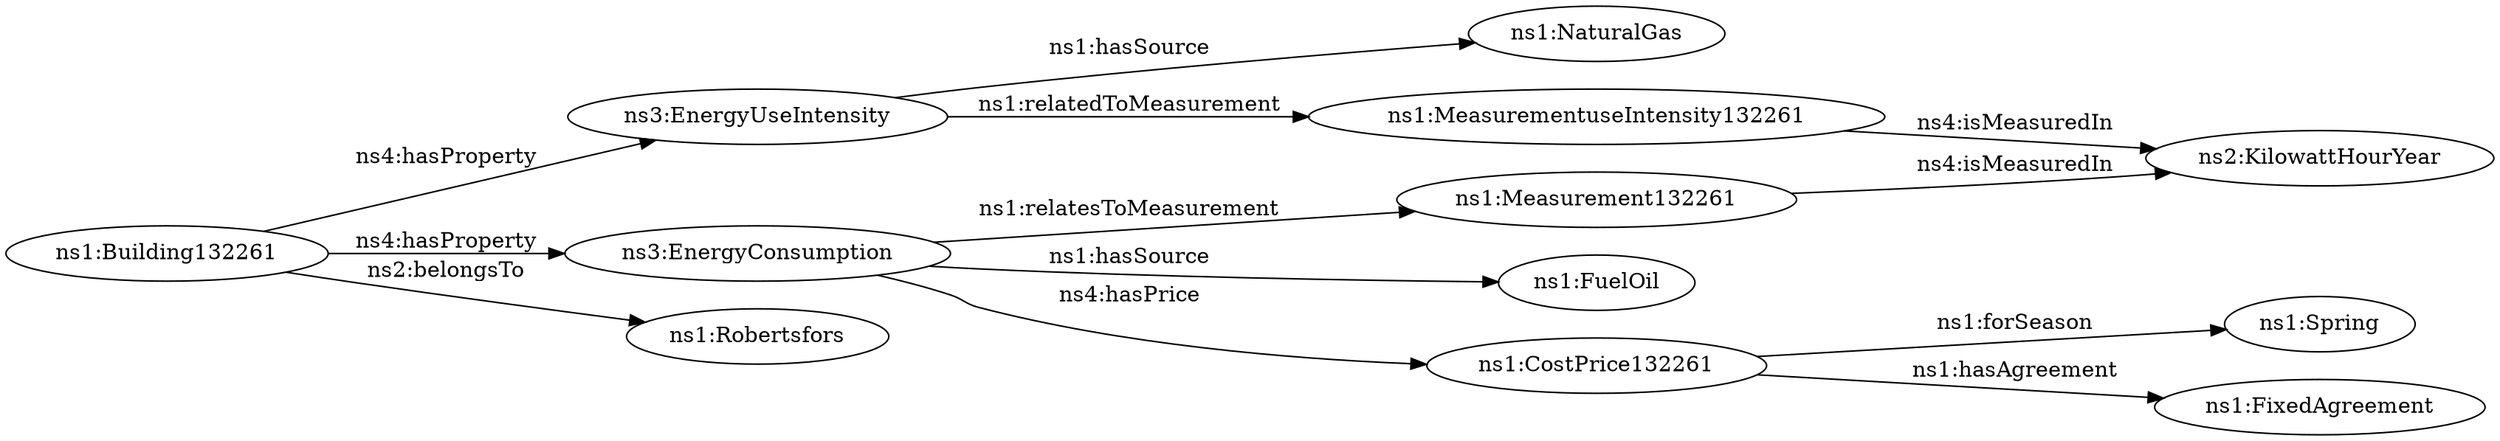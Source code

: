 digraph ar2dtool_diagram { 
rankdir=LR;
size="1501"
	"ns3:EnergyUseIntensity" -> "ns1:MeasurementuseIntensity132261" [ label = "ns1:relatedToMeasurement" ];
	"ns3:EnergyUseIntensity" -> "ns1:NaturalGas" [ label = "ns1:hasSource" ];
	"ns1:CostPrice132261" -> "ns1:FixedAgreement" [ label = "ns1:hasAgreement" ];
	"ns1:CostPrice132261" -> "ns1:Spring" [ label = "ns1:forSeason" ];
	"ns3:EnergyConsumption" -> "ns1:CostPrice132261" [ label = "ns4:hasPrice" ];
	"ns3:EnergyConsumption" -> "ns1:Measurement132261" [ label = "ns1:relatesToMeasurement" ];
	"ns3:EnergyConsumption" -> "ns1:FuelOil" [ label = "ns1:hasSource" ];
	"ns1:Building132261" -> "ns3:EnergyUseIntensity" [ label = "ns4:hasProperty" ];
	"ns1:Building132261" -> "ns3:EnergyConsumption" [ label = "ns4:hasProperty" ];
	"ns1:Building132261" -> "ns1:Robertsfors" [ label = "ns2:belongsTo" ];
	"ns1:MeasurementuseIntensity132261" -> "ns2:KilowattHourYear" [ label = "ns4:isMeasuredIn" ];
	"ns1:Measurement132261" -> "ns2:KilowattHourYear" [ label = "ns4:isMeasuredIn" ];

}
